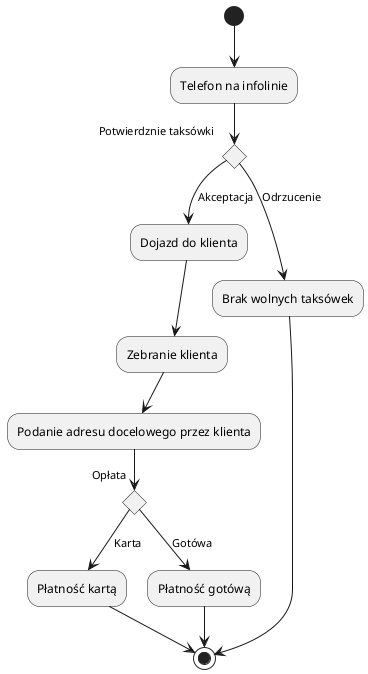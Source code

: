 @startuml
(*) -->"Telefon na infolinie"
' if "Rodzaj zamowienia" then
' --> "Na teraz"
' else
' -->
if "Potwierdznie taksówki" then
--> [Akceptacja] "Dojazd do klienta" as Dojazd
else 
--> [Odrzucenie] "Brak wolnych taksówek"
--> (*)
endif
Dojazd --> "Zebranie klienta"
--> "Podanie adresu docelowego przez klienta"
if "Opłata" then
--> [Karta] "Płatność kartą"
--> (*)
else
--> [Gotówa] "Płatność gotówą"
--> (*)
endif
@enduml